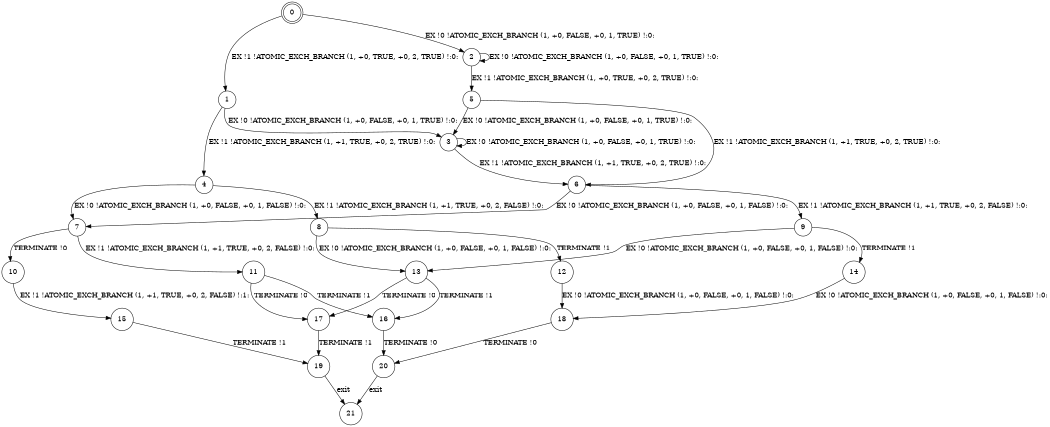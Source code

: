digraph BCG {
size = "7, 10.5";
center = TRUE;
node [shape = circle];
0 [peripheries = 2];
0 -> 1 [label = "EX !1 !ATOMIC_EXCH_BRANCH (1, +0, TRUE, +0, 2, TRUE) !:0:"];
0 -> 2 [label = "EX !0 !ATOMIC_EXCH_BRANCH (1, +0, FALSE, +0, 1, TRUE) !:0:"];
1 -> 3 [label = "EX !0 !ATOMIC_EXCH_BRANCH (1, +0, FALSE, +0, 1, TRUE) !:0:"];
1 -> 4 [label = "EX !1 !ATOMIC_EXCH_BRANCH (1, +1, TRUE, +0, 2, TRUE) !:0:"];
2 -> 5 [label = "EX !1 !ATOMIC_EXCH_BRANCH (1, +0, TRUE, +0, 2, TRUE) !:0:"];
2 -> 2 [label = "EX !0 !ATOMIC_EXCH_BRANCH (1, +0, FALSE, +0, 1, TRUE) !:0:"];
3 -> 6 [label = "EX !1 !ATOMIC_EXCH_BRANCH (1, +1, TRUE, +0, 2, TRUE) !:0:"];
3 -> 3 [label = "EX !0 !ATOMIC_EXCH_BRANCH (1, +0, FALSE, +0, 1, TRUE) !:0:"];
4 -> 7 [label = "EX !0 !ATOMIC_EXCH_BRANCH (1, +0, FALSE, +0, 1, FALSE) !:0:"];
4 -> 8 [label = "EX !1 !ATOMIC_EXCH_BRANCH (1, +1, TRUE, +0, 2, FALSE) !:0:"];
5 -> 6 [label = "EX !1 !ATOMIC_EXCH_BRANCH (1, +1, TRUE, +0, 2, TRUE) !:0:"];
5 -> 3 [label = "EX !0 !ATOMIC_EXCH_BRANCH (1, +0, FALSE, +0, 1, TRUE) !:0:"];
6 -> 9 [label = "EX !1 !ATOMIC_EXCH_BRANCH (1, +1, TRUE, +0, 2, FALSE) !:0:"];
6 -> 7 [label = "EX !0 !ATOMIC_EXCH_BRANCH (1, +0, FALSE, +0, 1, FALSE) !:0:"];
7 -> 10 [label = "TERMINATE !0"];
7 -> 11 [label = "EX !1 !ATOMIC_EXCH_BRANCH (1, +1, TRUE, +0, 2, FALSE) !:0:"];
8 -> 12 [label = "TERMINATE !1"];
8 -> 13 [label = "EX !0 !ATOMIC_EXCH_BRANCH (1, +0, FALSE, +0, 1, FALSE) !:0:"];
9 -> 14 [label = "TERMINATE !1"];
9 -> 13 [label = "EX !0 !ATOMIC_EXCH_BRANCH (1, +0, FALSE, +0, 1, FALSE) !:0:"];
10 -> 15 [label = "EX !1 !ATOMIC_EXCH_BRANCH (1, +1, TRUE, +0, 2, FALSE) !:1:"];
11 -> 16 [label = "TERMINATE !1"];
11 -> 17 [label = "TERMINATE !0"];
12 -> 18 [label = "EX !0 !ATOMIC_EXCH_BRANCH (1, +0, FALSE, +0, 1, FALSE) !:0:"];
13 -> 16 [label = "TERMINATE !1"];
13 -> 17 [label = "TERMINATE !0"];
14 -> 18 [label = "EX !0 !ATOMIC_EXCH_BRANCH (1, +0, FALSE, +0, 1, FALSE) !:0:"];
15 -> 19 [label = "TERMINATE !1"];
16 -> 20 [label = "TERMINATE !0"];
17 -> 19 [label = "TERMINATE !1"];
18 -> 20 [label = "TERMINATE !0"];
19 -> 21 [label = "exit"];
20 -> 21 [label = "exit"];
}
